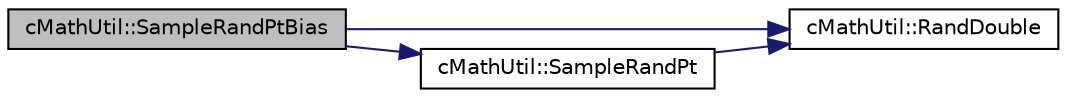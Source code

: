 digraph "cMathUtil::SampleRandPtBias"
{
 // LATEX_PDF_SIZE
  edge [fontname="Helvetica",fontsize="10",labelfontname="Helvetica",labelfontsize="10"];
  node [fontname="Helvetica",fontsize="10",shape=record];
  rankdir="LR";
  Node1 [label="cMathUtil::SampleRandPtBias",height=0.2,width=0.4,color="black", fillcolor="grey75", style="filled", fontcolor="black",tooltip=" "];
  Node1 -> Node2 [color="midnightblue",fontsize="10",style="solid",fontname="Helvetica"];
  Node2 [label="cMathUtil::RandDouble",height=0.2,width=0.4,color="black", fillcolor="white", style="filled",URL="$classc_math_util.html#a8f3607d8952c00d36141494961f8691e",tooltip=" "];
  Node1 -> Node3 [color="midnightblue",fontsize="10",style="solid",fontname="Helvetica"];
  Node3 [label="cMathUtil::SampleRandPt",height=0.2,width=0.4,color="black", fillcolor="white", style="filled",URL="$classc_math_util.html#a9976e0a5d85a2d429367a4bd9a6828ae",tooltip=" "];
  Node3 -> Node2 [color="midnightblue",fontsize="10",style="solid",fontname="Helvetica"];
}
